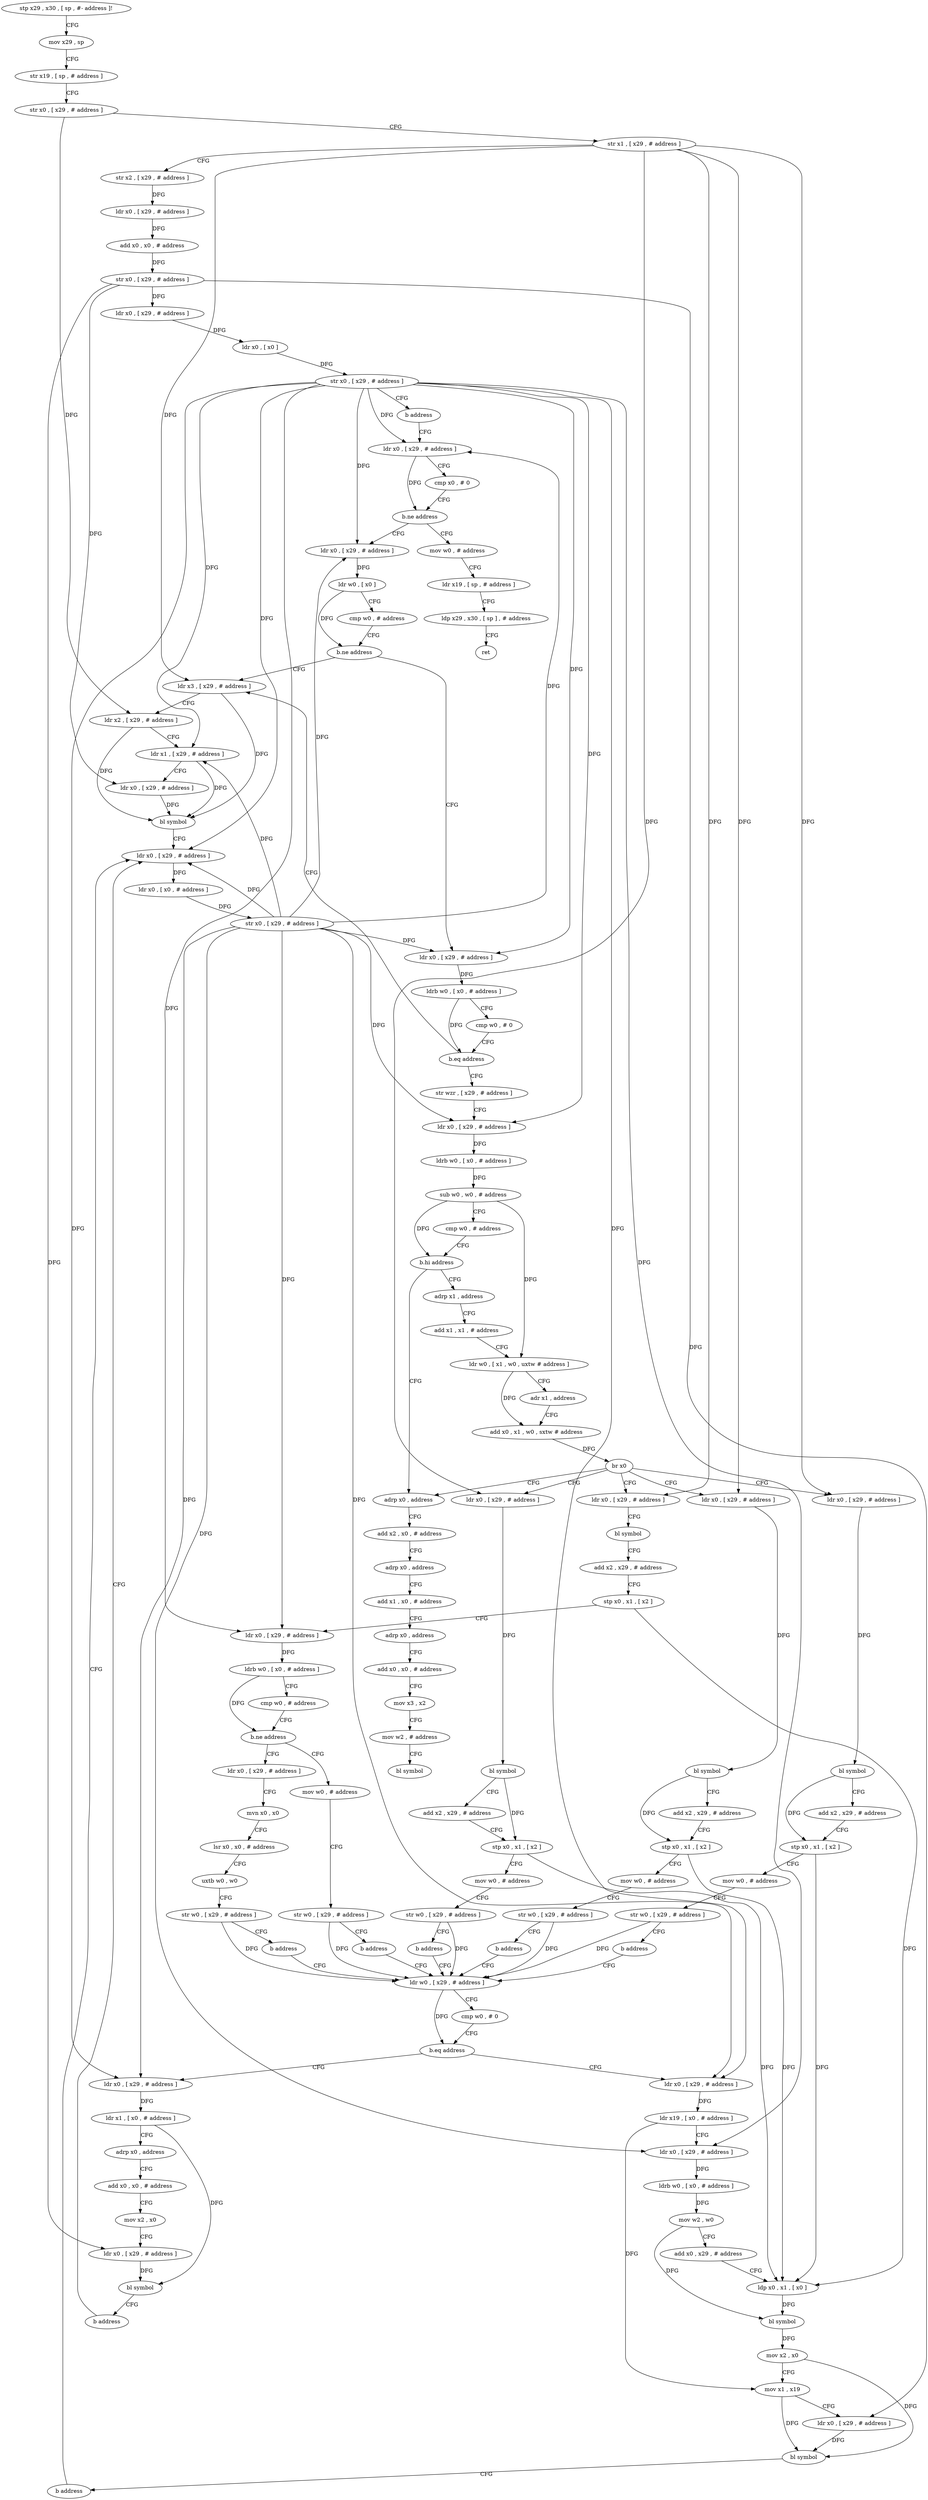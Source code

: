 digraph "func" {
"4259608" [label = "stp x29 , x30 , [ sp , #- address ]!" ]
"4259612" [label = "mov x29 , sp" ]
"4259616" [label = "str x19 , [ sp , # address ]" ]
"4259620" [label = "str x0 , [ x29 , # address ]" ]
"4259624" [label = "str x1 , [ x29 , # address ]" ]
"4259628" [label = "str x2 , [ x29 , # address ]" ]
"4259632" [label = "ldr x0 , [ x29 , # address ]" ]
"4259636" [label = "add x0 , x0 , # address" ]
"4259640" [label = "str x0 , [ x29 , # address ]" ]
"4259644" [label = "ldr x0 , [ x29 , # address ]" ]
"4259648" [label = "ldr x0 , [ x0 ]" ]
"4259652" [label = "str x0 , [ x29 , # address ]" ]
"4259656" [label = "b address" ]
"4260056" [label = "ldr x0 , [ x29 , # address ]" ]
"4260060" [label = "cmp x0 , # 0" ]
"4260064" [label = "b.ne address" ]
"4259660" [label = "ldr x0 , [ x29 , # address ]" ]
"4260068" [label = "mov w0 , # address" ]
"4259664" [label = "ldr w0 , [ x0 ]" ]
"4259668" [label = "cmp w0 , # address" ]
"4259672" [label = "b.ne address" ]
"4260024" [label = "ldr x3 , [ x29 , # address ]" ]
"4259676" [label = "ldr x0 , [ x29 , # address ]" ]
"4260072" [label = "ldr x19 , [ sp , # address ]" ]
"4260076" [label = "ldp x29 , x30 , [ sp ] , # address" ]
"4260080" [label = "ret" ]
"4260028" [label = "ldr x2 , [ x29 , # address ]" ]
"4260032" [label = "ldr x1 , [ x29 , # address ]" ]
"4260036" [label = "ldr x0 , [ x29 , # address ]" ]
"4260040" [label = "bl symbol" ]
"4260044" [label = "ldr x0 , [ x29 , # address ]" ]
"4259680" [label = "ldrb w0 , [ x0 , # address ]" ]
"4259684" [label = "cmp w0 , # 0" ]
"4259688" [label = "b.eq address" ]
"4259692" [label = "str wzr , [ x29 , # address ]" ]
"4259696" [label = "ldr x0 , [ x29 , # address ]" ]
"4259700" [label = "ldrb w0 , [ x0 , # address ]" ]
"4259704" [label = "sub w0 , w0 , # address" ]
"4259708" [label = "cmp w0 , # address" ]
"4259712" [label = "b.hi address" ]
"4259892" [label = "adrp x0 , address" ]
"4259716" [label = "adrp x1 , address" ]
"4259896" [label = "add x2 , x0 , # address" ]
"4259900" [label = "adrp x0 , address" ]
"4259904" [label = "add x1 , x0 , # address" ]
"4259908" [label = "adrp x0 , address" ]
"4259912" [label = "add x0 , x0 , # address" ]
"4259916" [label = "mov x3 , x2" ]
"4259920" [label = "mov w2 , # address" ]
"4259924" [label = "bl symbol" ]
"4259720" [label = "add x1 , x1 , # address" ]
"4259724" [label = "ldr w0 , [ x1 , w0 , uxtw # address ]" ]
"4259728" [label = "adr x1 , address" ]
"4259732" [label = "add x0 , x1 , w0 , sxtw # address" ]
"4259736" [label = "br x0" ]
"4259740" [label = "ldr x0 , [ x29 , # address ]" ]
"4259768" [label = "ldr x0 , [ x29 , # address ]" ]
"4259836" [label = "ldr x0 , [ x29 , # address ]" ]
"4259864" [label = "ldr x0 , [ x29 , # address ]" ]
"4259744" [label = "bl symbol" ]
"4259748" [label = "add x2 , x29 , # address" ]
"4259752" [label = "stp x0 , x1 , [ x2 ]" ]
"4259756" [label = "mov w0 , # address" ]
"4259760" [label = "str w0 , [ x29 , # address ]" ]
"4259764" [label = "b address" ]
"4259928" [label = "ldr w0 , [ x29 , # address ]" ]
"4259772" [label = "bl symbol" ]
"4259776" [label = "add x2 , x29 , # address" ]
"4259780" [label = "stp x0 , x1 , [ x2 ]" ]
"4259784" [label = "ldr x0 , [ x29 , # address ]" ]
"4259788" [label = "ldrb w0 , [ x0 , # address ]" ]
"4259792" [label = "cmp w0 , # address" ]
"4259796" [label = "b.ne address" ]
"4259812" [label = "ldr x0 , [ x29 , # address ]" ]
"4259800" [label = "mov w0 , # address" ]
"4259840" [label = "bl symbol" ]
"4259844" [label = "add x2 , x29 , # address" ]
"4259848" [label = "stp x0 , x1 , [ x2 ]" ]
"4259852" [label = "mov w0 , # address" ]
"4259856" [label = "str w0 , [ x29 , # address ]" ]
"4259860" [label = "b address" ]
"4259868" [label = "bl symbol" ]
"4259872" [label = "add x2 , x29 , # address" ]
"4259876" [label = "stp x0 , x1 , [ x2 ]" ]
"4259880" [label = "mov w0 , # address" ]
"4259884" [label = "str w0 , [ x29 , # address ]" ]
"4259888" [label = "b address" ]
"4259932" [label = "cmp w0 , # 0" ]
"4259936" [label = "b.eq address" ]
"4259992" [label = "ldr x0 , [ x29 , # address ]" ]
"4259940" [label = "ldr x0 , [ x29 , # address ]" ]
"4259816" [label = "mvn x0 , x0" ]
"4259820" [label = "lsr x0 , x0 , # address" ]
"4259824" [label = "uxtb w0 , w0" ]
"4259828" [label = "str w0 , [ x29 , # address ]" ]
"4259832" [label = "b address" ]
"4259804" [label = "str w0 , [ x29 , # address ]" ]
"4259808" [label = "b address" ]
"4259996" [label = "ldr x1 , [ x0 , # address ]" ]
"4260000" [label = "adrp x0 , address" ]
"4260004" [label = "add x0 , x0 , # address" ]
"4260008" [label = "mov x2 , x0" ]
"4260012" [label = "ldr x0 , [ x29 , # address ]" ]
"4260016" [label = "bl symbol" ]
"4260020" [label = "b address" ]
"4259944" [label = "ldr x19 , [ x0 , # address ]" ]
"4259948" [label = "ldr x0 , [ x29 , # address ]" ]
"4259952" [label = "ldrb w0 , [ x0 , # address ]" ]
"4259956" [label = "mov w2 , w0" ]
"4259960" [label = "add x0 , x29 , # address" ]
"4259964" [label = "ldp x0 , x1 , [ x0 ]" ]
"4259968" [label = "bl symbol" ]
"4259972" [label = "mov x2 , x0" ]
"4259976" [label = "mov x1 , x19" ]
"4259980" [label = "ldr x0 , [ x29 , # address ]" ]
"4259984" [label = "bl symbol" ]
"4259988" [label = "b address" ]
"4260048" [label = "ldr x0 , [ x0 , # address ]" ]
"4260052" [label = "str x0 , [ x29 , # address ]" ]
"4259608" -> "4259612" [ label = "CFG" ]
"4259612" -> "4259616" [ label = "CFG" ]
"4259616" -> "4259620" [ label = "CFG" ]
"4259620" -> "4259624" [ label = "CFG" ]
"4259620" -> "4260028" [ label = "DFG" ]
"4259624" -> "4259628" [ label = "CFG" ]
"4259624" -> "4260024" [ label = "DFG" ]
"4259624" -> "4259740" [ label = "DFG" ]
"4259624" -> "4259768" [ label = "DFG" ]
"4259624" -> "4259836" [ label = "DFG" ]
"4259624" -> "4259864" [ label = "DFG" ]
"4259628" -> "4259632" [ label = "DFG" ]
"4259632" -> "4259636" [ label = "DFG" ]
"4259636" -> "4259640" [ label = "DFG" ]
"4259640" -> "4259644" [ label = "DFG" ]
"4259640" -> "4260036" [ label = "DFG" ]
"4259640" -> "4260012" [ label = "DFG" ]
"4259640" -> "4259980" [ label = "DFG" ]
"4259644" -> "4259648" [ label = "DFG" ]
"4259648" -> "4259652" [ label = "DFG" ]
"4259652" -> "4259656" [ label = "CFG" ]
"4259652" -> "4260056" [ label = "DFG" ]
"4259652" -> "4259660" [ label = "DFG" ]
"4259652" -> "4260032" [ label = "DFG" ]
"4259652" -> "4259676" [ label = "DFG" ]
"4259652" -> "4260044" [ label = "DFG" ]
"4259652" -> "4259696" [ label = "DFG" ]
"4259652" -> "4259784" [ label = "DFG" ]
"4259652" -> "4259992" [ label = "DFG" ]
"4259652" -> "4259940" [ label = "DFG" ]
"4259652" -> "4259948" [ label = "DFG" ]
"4259656" -> "4260056" [ label = "CFG" ]
"4260056" -> "4260060" [ label = "CFG" ]
"4260056" -> "4260064" [ label = "DFG" ]
"4260060" -> "4260064" [ label = "CFG" ]
"4260064" -> "4259660" [ label = "CFG" ]
"4260064" -> "4260068" [ label = "CFG" ]
"4259660" -> "4259664" [ label = "DFG" ]
"4260068" -> "4260072" [ label = "CFG" ]
"4259664" -> "4259668" [ label = "CFG" ]
"4259664" -> "4259672" [ label = "DFG" ]
"4259668" -> "4259672" [ label = "CFG" ]
"4259672" -> "4260024" [ label = "CFG" ]
"4259672" -> "4259676" [ label = "CFG" ]
"4260024" -> "4260028" [ label = "CFG" ]
"4260024" -> "4260040" [ label = "DFG" ]
"4259676" -> "4259680" [ label = "DFG" ]
"4260072" -> "4260076" [ label = "CFG" ]
"4260076" -> "4260080" [ label = "CFG" ]
"4260028" -> "4260032" [ label = "CFG" ]
"4260028" -> "4260040" [ label = "DFG" ]
"4260032" -> "4260036" [ label = "CFG" ]
"4260032" -> "4260040" [ label = "DFG" ]
"4260036" -> "4260040" [ label = "DFG" ]
"4260040" -> "4260044" [ label = "CFG" ]
"4260044" -> "4260048" [ label = "DFG" ]
"4259680" -> "4259684" [ label = "CFG" ]
"4259680" -> "4259688" [ label = "DFG" ]
"4259684" -> "4259688" [ label = "CFG" ]
"4259688" -> "4260024" [ label = "CFG" ]
"4259688" -> "4259692" [ label = "CFG" ]
"4259692" -> "4259696" [ label = "CFG" ]
"4259696" -> "4259700" [ label = "DFG" ]
"4259700" -> "4259704" [ label = "DFG" ]
"4259704" -> "4259708" [ label = "CFG" ]
"4259704" -> "4259712" [ label = "DFG" ]
"4259704" -> "4259724" [ label = "DFG" ]
"4259708" -> "4259712" [ label = "CFG" ]
"4259712" -> "4259892" [ label = "CFG" ]
"4259712" -> "4259716" [ label = "CFG" ]
"4259892" -> "4259896" [ label = "CFG" ]
"4259716" -> "4259720" [ label = "CFG" ]
"4259896" -> "4259900" [ label = "CFG" ]
"4259900" -> "4259904" [ label = "CFG" ]
"4259904" -> "4259908" [ label = "CFG" ]
"4259908" -> "4259912" [ label = "CFG" ]
"4259912" -> "4259916" [ label = "CFG" ]
"4259916" -> "4259920" [ label = "CFG" ]
"4259920" -> "4259924" [ label = "CFG" ]
"4259720" -> "4259724" [ label = "CFG" ]
"4259724" -> "4259728" [ label = "CFG" ]
"4259724" -> "4259732" [ label = "DFG" ]
"4259728" -> "4259732" [ label = "CFG" ]
"4259732" -> "4259736" [ label = "DFG" ]
"4259736" -> "4259740" [ label = "CFG" ]
"4259736" -> "4259768" [ label = "CFG" ]
"4259736" -> "4259836" [ label = "CFG" ]
"4259736" -> "4259864" [ label = "CFG" ]
"4259736" -> "4259892" [ label = "CFG" ]
"4259740" -> "4259744" [ label = "DFG" ]
"4259768" -> "4259772" [ label = "CFG" ]
"4259836" -> "4259840" [ label = "DFG" ]
"4259864" -> "4259868" [ label = "DFG" ]
"4259744" -> "4259748" [ label = "CFG" ]
"4259744" -> "4259752" [ label = "DFG" ]
"4259748" -> "4259752" [ label = "CFG" ]
"4259752" -> "4259756" [ label = "CFG" ]
"4259752" -> "4259964" [ label = "DFG" ]
"4259756" -> "4259760" [ label = "CFG" ]
"4259760" -> "4259764" [ label = "CFG" ]
"4259760" -> "4259928" [ label = "DFG" ]
"4259764" -> "4259928" [ label = "CFG" ]
"4259928" -> "4259932" [ label = "CFG" ]
"4259928" -> "4259936" [ label = "DFG" ]
"4259772" -> "4259776" [ label = "CFG" ]
"4259776" -> "4259780" [ label = "CFG" ]
"4259780" -> "4259784" [ label = "CFG" ]
"4259780" -> "4259964" [ label = "DFG" ]
"4259784" -> "4259788" [ label = "DFG" ]
"4259788" -> "4259792" [ label = "CFG" ]
"4259788" -> "4259796" [ label = "DFG" ]
"4259792" -> "4259796" [ label = "CFG" ]
"4259796" -> "4259812" [ label = "CFG" ]
"4259796" -> "4259800" [ label = "CFG" ]
"4259812" -> "4259816" [ label = "CFG" ]
"4259800" -> "4259804" [ label = "CFG" ]
"4259840" -> "4259844" [ label = "CFG" ]
"4259840" -> "4259848" [ label = "DFG" ]
"4259844" -> "4259848" [ label = "CFG" ]
"4259848" -> "4259852" [ label = "CFG" ]
"4259848" -> "4259964" [ label = "DFG" ]
"4259852" -> "4259856" [ label = "CFG" ]
"4259856" -> "4259860" [ label = "CFG" ]
"4259856" -> "4259928" [ label = "DFG" ]
"4259860" -> "4259928" [ label = "CFG" ]
"4259868" -> "4259872" [ label = "CFG" ]
"4259868" -> "4259876" [ label = "DFG" ]
"4259872" -> "4259876" [ label = "CFG" ]
"4259876" -> "4259880" [ label = "CFG" ]
"4259876" -> "4259964" [ label = "DFG" ]
"4259880" -> "4259884" [ label = "CFG" ]
"4259884" -> "4259888" [ label = "CFG" ]
"4259884" -> "4259928" [ label = "DFG" ]
"4259888" -> "4259928" [ label = "CFG" ]
"4259932" -> "4259936" [ label = "CFG" ]
"4259936" -> "4259992" [ label = "CFG" ]
"4259936" -> "4259940" [ label = "CFG" ]
"4259992" -> "4259996" [ label = "DFG" ]
"4259940" -> "4259944" [ label = "DFG" ]
"4259816" -> "4259820" [ label = "CFG" ]
"4259820" -> "4259824" [ label = "CFG" ]
"4259824" -> "4259828" [ label = "CFG" ]
"4259828" -> "4259832" [ label = "CFG" ]
"4259828" -> "4259928" [ label = "DFG" ]
"4259832" -> "4259928" [ label = "CFG" ]
"4259804" -> "4259808" [ label = "CFG" ]
"4259804" -> "4259928" [ label = "DFG" ]
"4259808" -> "4259928" [ label = "CFG" ]
"4259996" -> "4260000" [ label = "CFG" ]
"4259996" -> "4260016" [ label = "DFG" ]
"4260000" -> "4260004" [ label = "CFG" ]
"4260004" -> "4260008" [ label = "CFG" ]
"4260008" -> "4260012" [ label = "CFG" ]
"4260012" -> "4260016" [ label = "DFG" ]
"4260016" -> "4260020" [ label = "CFG" ]
"4260020" -> "4260044" [ label = "CFG" ]
"4259944" -> "4259948" [ label = "CFG" ]
"4259944" -> "4259976" [ label = "DFG" ]
"4259948" -> "4259952" [ label = "DFG" ]
"4259952" -> "4259956" [ label = "DFG" ]
"4259956" -> "4259960" [ label = "CFG" ]
"4259956" -> "4259968" [ label = "DFG" ]
"4259960" -> "4259964" [ label = "CFG" ]
"4259964" -> "4259968" [ label = "DFG" ]
"4259968" -> "4259972" [ label = "DFG" ]
"4259972" -> "4259976" [ label = "CFG" ]
"4259972" -> "4259984" [ label = "DFG" ]
"4259976" -> "4259980" [ label = "CFG" ]
"4259976" -> "4259984" [ label = "DFG" ]
"4259980" -> "4259984" [ label = "DFG" ]
"4259984" -> "4259988" [ label = "CFG" ]
"4259988" -> "4260044" [ label = "CFG" ]
"4260048" -> "4260052" [ label = "DFG" ]
"4260052" -> "4260056" [ label = "DFG" ]
"4260052" -> "4259660" [ label = "DFG" ]
"4260052" -> "4260032" [ label = "DFG" ]
"4260052" -> "4259676" [ label = "DFG" ]
"4260052" -> "4260044" [ label = "DFG" ]
"4260052" -> "4259696" [ label = "DFG" ]
"4260052" -> "4259784" [ label = "DFG" ]
"4260052" -> "4259992" [ label = "DFG" ]
"4260052" -> "4259940" [ label = "DFG" ]
"4260052" -> "4259948" [ label = "DFG" ]
}
